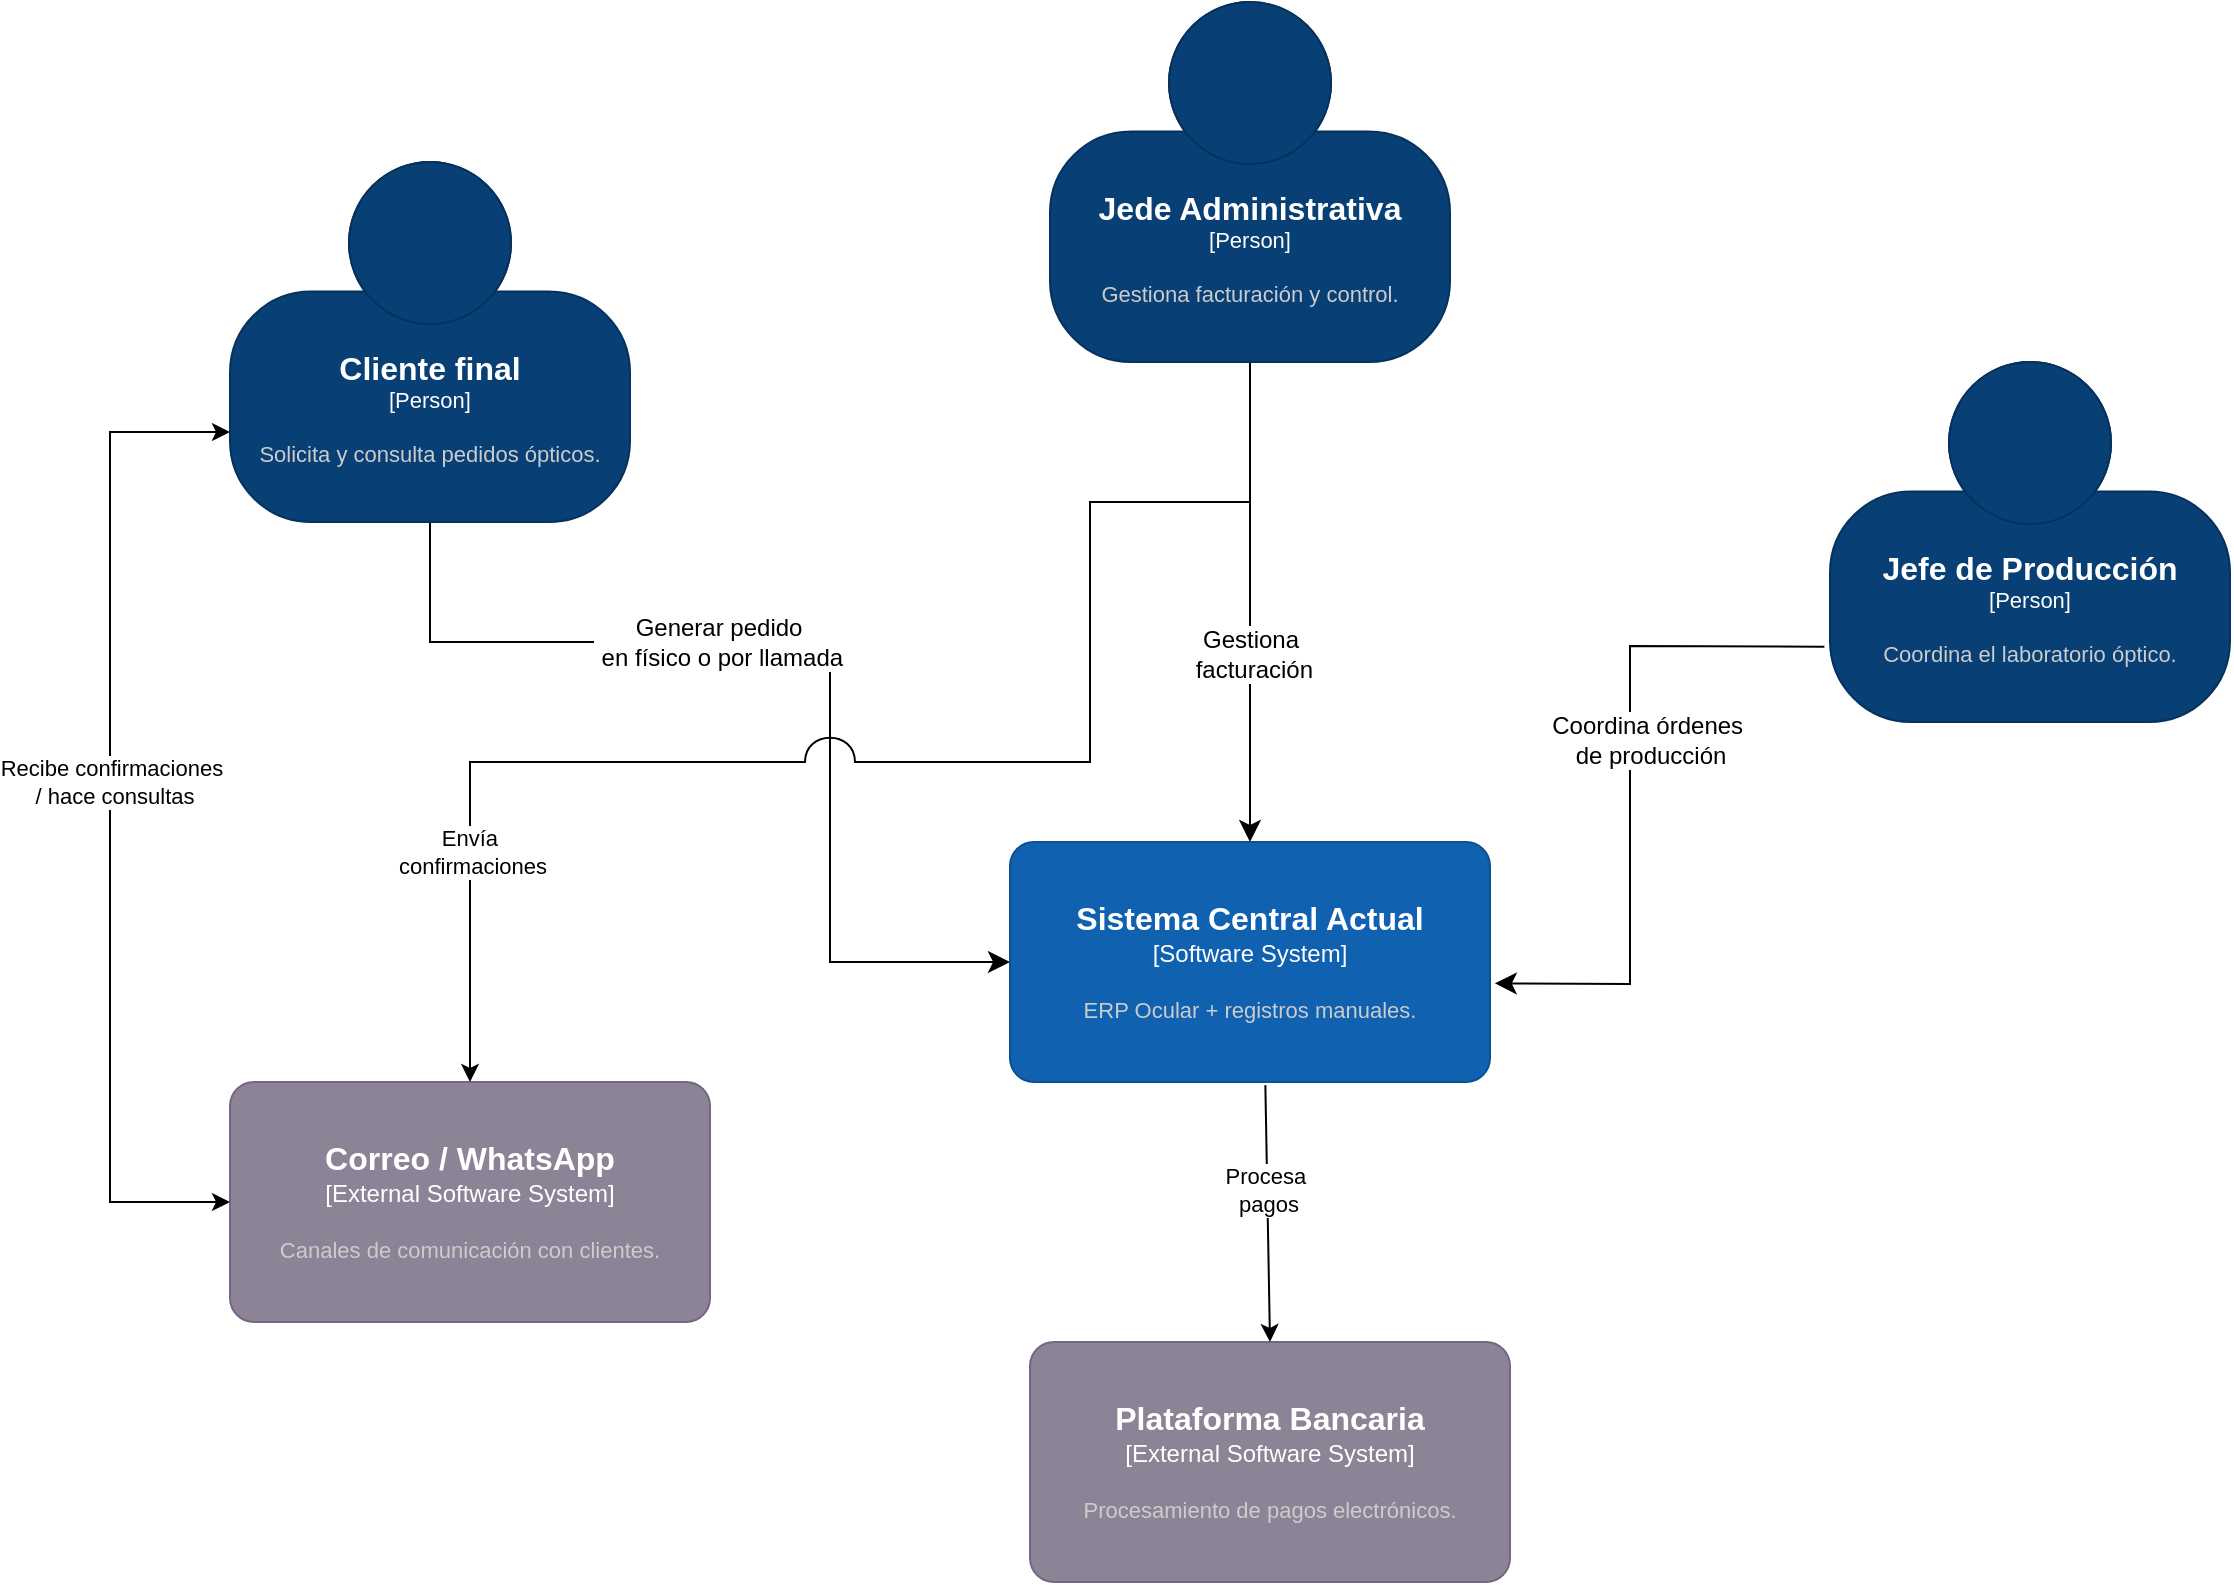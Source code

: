 <mxfile version="28.2.0">
  <diagram name="Página-1" id="avLeGewz2R0BDdKo31yc">
    <mxGraphModel dx="2877" dy="1575" grid="1" gridSize="10" guides="1" tooltips="1" connect="1" arrows="1" fold="1" page="1" pageScale="1" pageWidth="1169" pageHeight="827" math="0" shadow="0">
      <root>
        <mxCell id="0" />
        <mxCell id="1" parent="0" />
        <mxCell id="eGGljI_kPMmt3IyISTj0-10" value="" style="edgeStyle=none;curved=0;rounded=0;orthogonalLoop=1;jettySize=auto;html=1;fontSize=12;startSize=8;endSize=8;exitX=0.5;exitY=1;exitDx=0;exitDy=0;exitPerimeter=0;entryX=0.5;entryY=0;entryDx=0;entryDy=0;entryPerimeter=0;" parent="1" source="jBU4ahnpa07llIuC_6OX-2" target="3KGA9_nDnbOm5o0F3Q2S-1" edge="1">
          <mxGeometry relative="1" as="geometry">
            <mxPoint x="505" y="150" as="sourcePoint" />
            <Array as="points" />
            <mxPoint x="505" y="400" as="targetPoint" />
          </mxGeometry>
        </mxCell>
        <mxCell id="eGGljI_kPMmt3IyISTj0-18" value="Gestiona&lt;div&gt;&amp;nbsp;facturación&lt;/div&gt;" style="edgeLabel;html=1;align=center;verticalAlign=middle;resizable=0;points=[];fontSize=12;" parent="eGGljI_kPMmt3IyISTj0-10" vertex="1" connectable="0">
          <mxGeometry x="-0.323" y="-2" relative="1" as="geometry">
            <mxPoint x="2" y="65" as="offset" />
          </mxGeometry>
        </mxCell>
        <mxCell id="eGGljI_kPMmt3IyISTj0-11" value="" style="endArrow=classic;html=1;rounded=0;fontSize=12;startSize=8;endSize=8;curved=0;entryX=0;entryY=0.5;entryDx=0;entryDy=0;exitX=0.5;exitY=1;exitDx=0;exitDy=0;exitPerimeter=0;entryPerimeter=0;" parent="1" source="jBU4ahnpa07llIuC_6OX-3" target="3KGA9_nDnbOm5o0F3Q2S-1" edge="1">
          <mxGeometry width="50" height="50" relative="1" as="geometry">
            <mxPoint x="170" y="90" as="sourcePoint" />
            <mxPoint x="420" y="430" as="targetPoint" />
            <Array as="points">
              <mxPoint x="120" y="290" />
              <mxPoint x="320" y="290" />
              <mxPoint x="320" y="300" />
              <mxPoint x="320" y="450" />
            </Array>
          </mxGeometry>
        </mxCell>
        <mxCell id="eGGljI_kPMmt3IyISTj0-17" value="Generar pedido&lt;div&gt;&amp;nbsp;en físico o por llamada&lt;/div&gt;" style="edgeLabel;html=1;align=center;verticalAlign=middle;resizable=0;points=[];fontSize=12;" parent="eGGljI_kPMmt3IyISTj0-11" vertex="1" connectable="0">
          <mxGeometry x="-0.133" relative="1" as="geometry">
            <mxPoint x="-17" as="offset" />
          </mxGeometry>
        </mxCell>
        <mxCell id="eGGljI_kPMmt3IyISTj0-12" value="" style="endArrow=classic;html=1;rounded=0;fontSize=12;startSize=8;endSize=8;curved=0;entryX=1.01;entryY=0.589;entryDx=0;entryDy=0;exitX=-0.014;exitY=0.791;exitDx=0;exitDy=0;exitPerimeter=0;entryPerimeter=0;" parent="1" source="jBU4ahnpa07llIuC_6OX-1" target="3KGA9_nDnbOm5o0F3Q2S-1" edge="1">
          <mxGeometry width="50" height="50" relative="1" as="geometry">
            <mxPoint x="860" y="90" as="sourcePoint" />
            <mxPoint x="547.5" y="400" as="targetPoint" />
            <Array as="points">
              <mxPoint x="720" y="292" />
              <mxPoint x="720" y="310" />
              <mxPoint x="720" y="461" />
            </Array>
          </mxGeometry>
        </mxCell>
        <mxCell id="eGGljI_kPMmt3IyISTj0-19" value="Coordina órdenes&amp;nbsp;&lt;div&gt;de producción&lt;/div&gt;" style="edgeLabel;html=1;align=center;verticalAlign=middle;resizable=0;points=[];fontSize=12;" parent="eGGljI_kPMmt3IyISTj0-12" vertex="1" connectable="0">
          <mxGeometry x="0.19" relative="1" as="geometry">
            <mxPoint x="10" y="-55" as="offset" />
          </mxGeometry>
        </mxCell>
        <object placeholders="1" c4Name="Jefe de Producción" c4Type="Person" c4Description="Coordina el laboratorio óptico." label="&lt;font style=&quot;font-size: 16px&quot;&gt;&lt;b&gt;%c4Name%&lt;/b&gt;&lt;/font&gt;&lt;div&gt;[%c4Type%]&lt;/div&gt;&lt;br&gt;&lt;div&gt;&lt;font style=&quot;font-size: 11px&quot;&gt;&lt;font color=&quot;#cccccc&quot;&gt;%c4Description%&lt;/font&gt;&lt;/div&gt;" id="jBU4ahnpa07llIuC_6OX-1">
          <mxCell style="html=1;fontSize=11;dashed=0;whiteSpace=wrap;fillColor=#083F75;strokeColor=#06315C;fontColor=#ffffff;shape=mxgraph.c4.person2;align=center;metaEdit=1;points=[[0.5,0,0],[1,0.5,0],[1,0.75,0],[0.75,1,0],[0.5,1,0],[0.25,1,0],[0,0.75,0],[0,0.5,0]];resizable=0;" parent="1" vertex="1">
            <mxGeometry x="820" y="150" width="200" height="180" as="geometry" />
          </mxCell>
        </object>
        <object placeholders="1" c4Name="Jede Administrativa" c4Type="Person" c4Description="Gestiona facturación y control." label="&lt;font style=&quot;font-size: 16px&quot;&gt;&lt;b&gt;%c4Name%&lt;/b&gt;&lt;/font&gt;&lt;div&gt;[%c4Type%]&lt;/div&gt;&lt;br&gt;&lt;div&gt;&lt;font style=&quot;font-size: 11px&quot;&gt;&lt;font color=&quot;#cccccc&quot;&gt;%c4Description%&lt;/font&gt;&lt;/div&gt;" id="jBU4ahnpa07llIuC_6OX-2">
          <mxCell style="html=1;fontSize=11;dashed=0;whiteSpace=wrap;fillColor=#083F75;strokeColor=#06315C;fontColor=#ffffff;shape=mxgraph.c4.person2;align=center;metaEdit=1;points=[[0.5,0,0],[1,0.5,0],[1,0.75,0],[0.75,1,0],[0.5,1,0],[0.25,1,0],[0,0.75,0],[0,0.5,0]];resizable=0;" parent="1" vertex="1">
            <mxGeometry x="430" y="-30" width="200" height="180" as="geometry" />
          </mxCell>
        </object>
        <object placeholders="1" c4Name="Cliente final" c4Type="Person" c4Description="Solicita y consulta pedidos ópticos." label="&lt;font style=&quot;font-size: 16px&quot;&gt;&lt;b&gt;%c4Name%&lt;/b&gt;&lt;/font&gt;&lt;div&gt;[%c4Type%]&lt;/div&gt;&lt;br&gt;&lt;div&gt;&lt;font style=&quot;font-size: 11px&quot;&gt;&lt;font color=&quot;#cccccc&quot;&gt;%c4Description%&lt;/font&gt;&lt;/div&gt;" id="jBU4ahnpa07llIuC_6OX-3">
          <mxCell style="html=1;fontSize=11;dashed=0;whiteSpace=wrap;fillColor=#083F75;strokeColor=#06315C;fontColor=#ffffff;shape=mxgraph.c4.person2;align=center;metaEdit=1;points=[[0.5,0,0],[1,0.5,0],[1,0.75,0],[0.75,1,0],[0.5,1,0],[0.25,1,0],[0,0.75,0],[0,0.5,0]];resizable=0;" parent="1" vertex="1">
            <mxGeometry x="20" y="50" width="200" height="180" as="geometry" />
          </mxCell>
        </object>
        <object placeholders="1" c4Name="Sistema Central Actual" c4Type="Software System" c4Description="ERP Ocular + registros manuales." label="&lt;font style=&quot;font-size: 16px&quot;&gt;&lt;b&gt;%c4Name%&lt;/b&gt;&lt;/font&gt;&lt;div&gt;[%c4Type%]&lt;/div&gt;&lt;br&gt;&lt;div&gt;&lt;font style=&quot;font-size: 11px&quot;&gt;&lt;font color=&quot;#cccccc&quot;&gt;%c4Description%&lt;/font&gt;&lt;/div&gt;" id="3KGA9_nDnbOm5o0F3Q2S-1">
          <mxCell style="rounded=1;whiteSpace=wrap;html=1;labelBackgroundColor=none;fillColor=#1061B0;fontColor=#ffffff;align=center;arcSize=10;strokeColor=#0D5091;metaEdit=1;resizable=0;points=[[0.25,0,0],[0.5,0,0],[0.75,0,0],[1,0.25,0],[1,0.5,0],[1,0.75,0],[0.75,1,0],[0.5,1,0],[0.25,1,0],[0,0.75,0],[0,0.5,0],[0,0.25,0]];" vertex="1" parent="1">
            <mxGeometry x="410" y="390" width="240" height="120" as="geometry" />
          </mxCell>
        </object>
        <object placeholders="1" c4Name="Correo / WhatsApp" c4Type="External Software System" c4Description="Canales de comunicación con clientes." label="&lt;font style=&quot;font-size: 16px&quot;&gt;&lt;b&gt;%c4Name%&lt;/b&gt;&lt;/font&gt;&lt;div&gt;[%c4Type%]&lt;/div&gt;&lt;br&gt;&lt;div&gt;&lt;font style=&quot;font-size: 11px&quot;&gt;&lt;font color=&quot;#cccccc&quot;&gt;%c4Description%&lt;/font&gt;&lt;/div&gt;" id="3KGA9_nDnbOm5o0F3Q2S-2">
          <mxCell style="rounded=1;whiteSpace=wrap;html=1;labelBackgroundColor=none;fillColor=#8C8496;fontColor=#ffffff;align=center;arcSize=10;strokeColor=#736782;metaEdit=1;resizable=0;points=[[0.25,0,0],[0.5,0,0],[0.75,0,0],[1,0.25,0],[1,0.5,0],[1,0.75,0],[0.75,1,0],[0.5,1,0],[0.25,1,0],[0,0.75,0],[0,0.5,0],[0,0.25,0]];" vertex="1" parent="1">
            <mxGeometry x="20" y="510" width="240" height="120" as="geometry" />
          </mxCell>
        </object>
        <object placeholders="1" c4Name="Plataforma Bancaria" c4Type="External Software System" c4Description="Procesamiento de pagos electrónicos." label="&lt;font style=&quot;font-size: 16px&quot;&gt;&lt;b&gt;%c4Name%&lt;/b&gt;&lt;/font&gt;&lt;div&gt;[%c4Type%]&lt;/div&gt;&lt;br&gt;&lt;div&gt;&lt;font style=&quot;font-size: 11px&quot;&gt;&lt;font color=&quot;#cccccc&quot;&gt;%c4Description%&lt;/font&gt;&lt;/div&gt;" id="3KGA9_nDnbOm5o0F3Q2S-3">
          <mxCell style="rounded=1;whiteSpace=wrap;html=1;labelBackgroundColor=none;fillColor=#8C8496;fontColor=#ffffff;align=center;arcSize=10;strokeColor=#736782;metaEdit=1;resizable=0;points=[[0.25,0,0],[0.5,0,0],[0.75,0,0],[1,0.25,0],[1,0.5,0],[1,0.75,0],[0.75,1,0],[0.5,1,0],[0.25,1,0],[0,0.75,0],[0,0.5,0],[0,0.25,0]];" vertex="1" parent="1">
            <mxGeometry x="420" y="640" width="240" height="120" as="geometry" />
          </mxCell>
        </object>
        <mxCell id="3KGA9_nDnbOm5o0F3Q2S-4" value="" style="endArrow=classic;html=1;rounded=0;exitX=0.532;exitY=1.013;exitDx=0;exitDy=0;exitPerimeter=0;entryX=0.5;entryY=0;entryDx=0;entryDy=0;entryPerimeter=0;" edge="1" parent="1" source="3KGA9_nDnbOm5o0F3Q2S-1" target="3KGA9_nDnbOm5o0F3Q2S-3">
          <mxGeometry width="50" height="50" relative="1" as="geometry">
            <mxPoint x="440" y="580" as="sourcePoint" />
            <mxPoint x="490" y="530" as="targetPoint" />
          </mxGeometry>
        </mxCell>
        <mxCell id="3KGA9_nDnbOm5o0F3Q2S-5" value="Procesa&amp;nbsp;&lt;div&gt;pagos&lt;/div&gt;" style="edgeLabel;html=1;align=center;verticalAlign=middle;resizable=0;points=[];" vertex="1" connectable="0" parent="3KGA9_nDnbOm5o0F3Q2S-4">
          <mxGeometry x="-0.187" relative="1" as="geometry">
            <mxPoint as="offset" />
          </mxGeometry>
        </mxCell>
        <mxCell id="3KGA9_nDnbOm5o0F3Q2S-6" value="" style="endArrow=classic;html=1;rounded=0;entryX=0.5;entryY=0;entryDx=0;entryDy=0;entryPerimeter=0;jumpStyle=arc;jumpSize=25;" edge="1" parent="1" target="3KGA9_nDnbOm5o0F3Q2S-2">
          <mxGeometry width="50" height="50" relative="1" as="geometry">
            <mxPoint x="530" y="220" as="sourcePoint" />
            <mxPoint x="370" y="260" as="targetPoint" />
            <Array as="points">
              <mxPoint x="450" y="220" />
              <mxPoint x="450" y="350" />
              <mxPoint x="280" y="350" />
              <mxPoint x="140" y="350" />
            </Array>
          </mxGeometry>
        </mxCell>
        <mxCell id="3KGA9_nDnbOm5o0F3Q2S-7" value="Envía&amp;nbsp;&lt;div&gt;confirmaciones&lt;/div&gt;" style="edgeLabel;html=1;align=center;verticalAlign=middle;resizable=0;points=[];" vertex="1" connectable="0" parent="3KGA9_nDnbOm5o0F3Q2S-6">
          <mxGeometry x="0.661" y="1" relative="1" as="geometry">
            <mxPoint as="offset" />
          </mxGeometry>
        </mxCell>
        <mxCell id="3KGA9_nDnbOm5o0F3Q2S-8" value="" style="endArrow=classic;startArrow=classic;html=1;rounded=0;exitX=0;exitY=0.5;exitDx=0;exitDy=0;exitPerimeter=0;entryX=0;entryY=0.75;entryDx=0;entryDy=0;entryPerimeter=0;" edge="1" parent="1" source="3KGA9_nDnbOm5o0F3Q2S-2" target="jBU4ahnpa07llIuC_6OX-3">
          <mxGeometry width="50" height="50" relative="1" as="geometry">
            <mxPoint x="270" y="440" as="sourcePoint" />
            <mxPoint x="320" y="390" as="targetPoint" />
            <Array as="points">
              <mxPoint x="-40" y="570" />
              <mxPoint x="-40" y="185" />
            </Array>
          </mxGeometry>
        </mxCell>
        <mxCell id="3KGA9_nDnbOm5o0F3Q2S-9" value="Recibe confirmaciones&amp;nbsp;&lt;div&gt;/ hace consultas&lt;/div&gt;" style="edgeLabel;html=1;align=center;verticalAlign=middle;resizable=0;points=[];" vertex="1" connectable="0" parent="3KGA9_nDnbOm5o0F3Q2S-8">
          <mxGeometry x="0.075" y="-2" relative="1" as="geometry">
            <mxPoint y="1" as="offset" />
          </mxGeometry>
        </mxCell>
      </root>
    </mxGraphModel>
  </diagram>
</mxfile>
